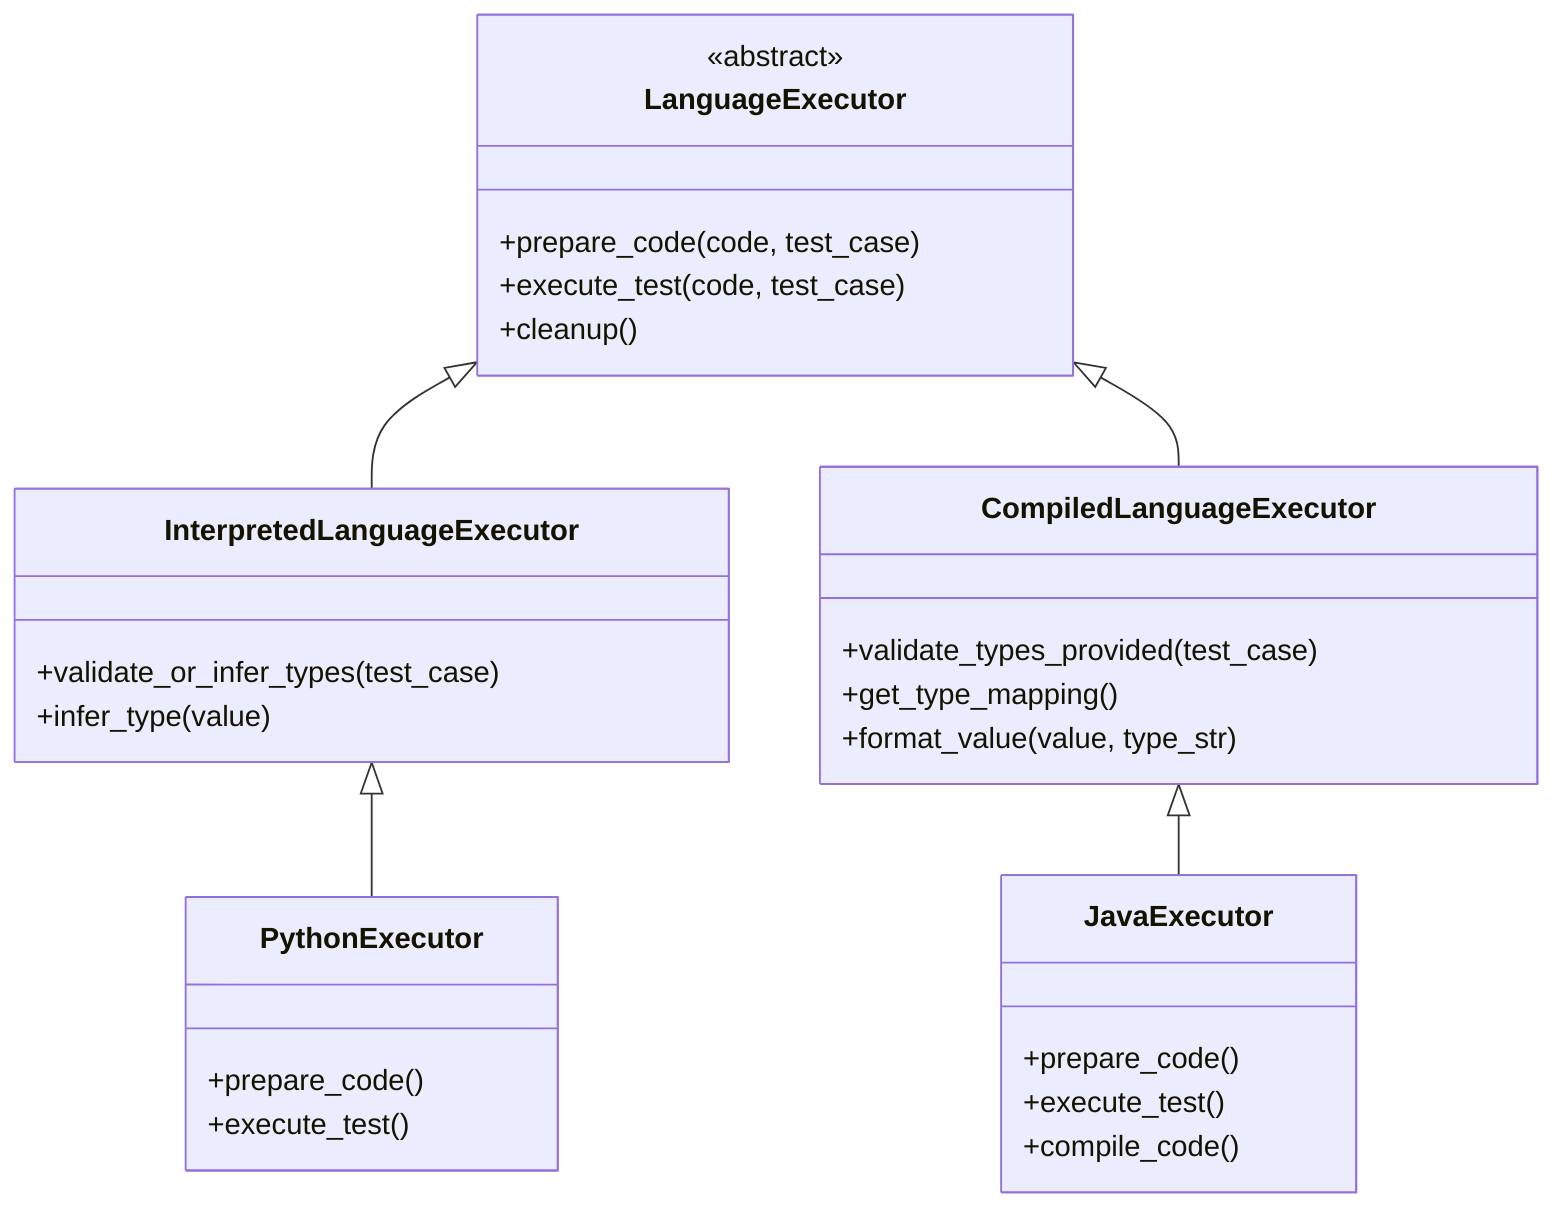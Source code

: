 classDiagram
    class LanguageExecutor {
        <<abstract>>
        +prepare_code(code, test_case)
        +execute_test(code, test_case)
        +cleanup()
    }
    
    class InterpretedLanguageExecutor {
        +validate_or_infer_types(test_case)
        +infer_type(value)
    }
    
    class CompiledLanguageExecutor {
        +validate_types_provided(test_case)
        +get_type_mapping()
        +format_value(value, type_str)
    }
    
    class PythonExecutor {
        +prepare_code()
        +execute_test()
    }
    
    class JavaExecutor {
        +prepare_code()
        +execute_test()
        +compile_code()
    }
    
    LanguageExecutor <|-- InterpretedLanguageExecutor
    LanguageExecutor <|-- CompiledLanguageExecutor
    InterpretedLanguageExecutor <|-- PythonExecutor
    CompiledLanguageExecutor <|-- JavaExecutor